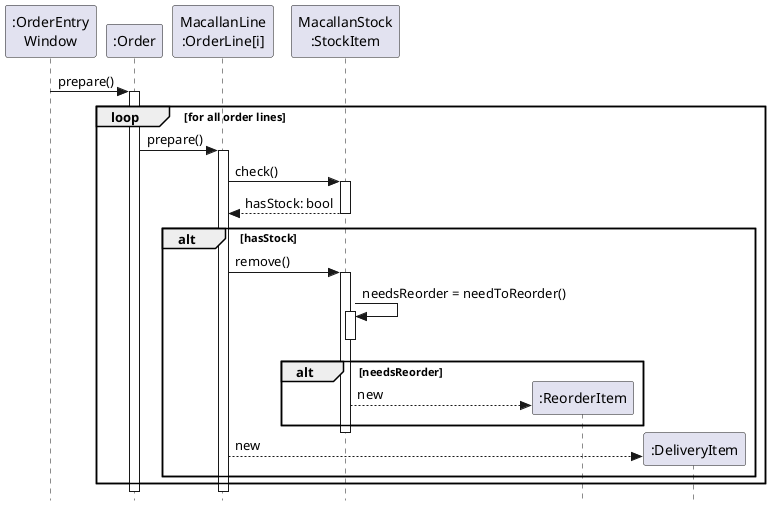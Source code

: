 @startuml
skinparam style strictuml

participant ":OrderEntry\nWindow" as o_entry_window
participant ":Order" as o
participant "MacallanLine\n:OrderLine[i]" as o_line
participant "MacallanStock\n:StockItem" as s_item
participant ":ReorderItem" as r_item
participant ":DeliveryItem" as d_item

o_entry_window -> o : prepare()
activate o
loop for all order lines
o -> o_line: prepare()
activate o_line
o_line -> s_item: check()
activate s_item
o_line <-- s_item: hasStock: bool
deactivate s_item
alt hasStock
o_line -> s_item: remove()
activate s_item

s_item -> s_item: needsReorder = needToReorder()
activate s_item
deactivate s_item
alt needsReorder
create r_item
s_item --> r_item : new
end
deactivate s_item
deactivate s_item
deactivate s_item
create d_item
o_line --> d_item : new
end
end
@enduml